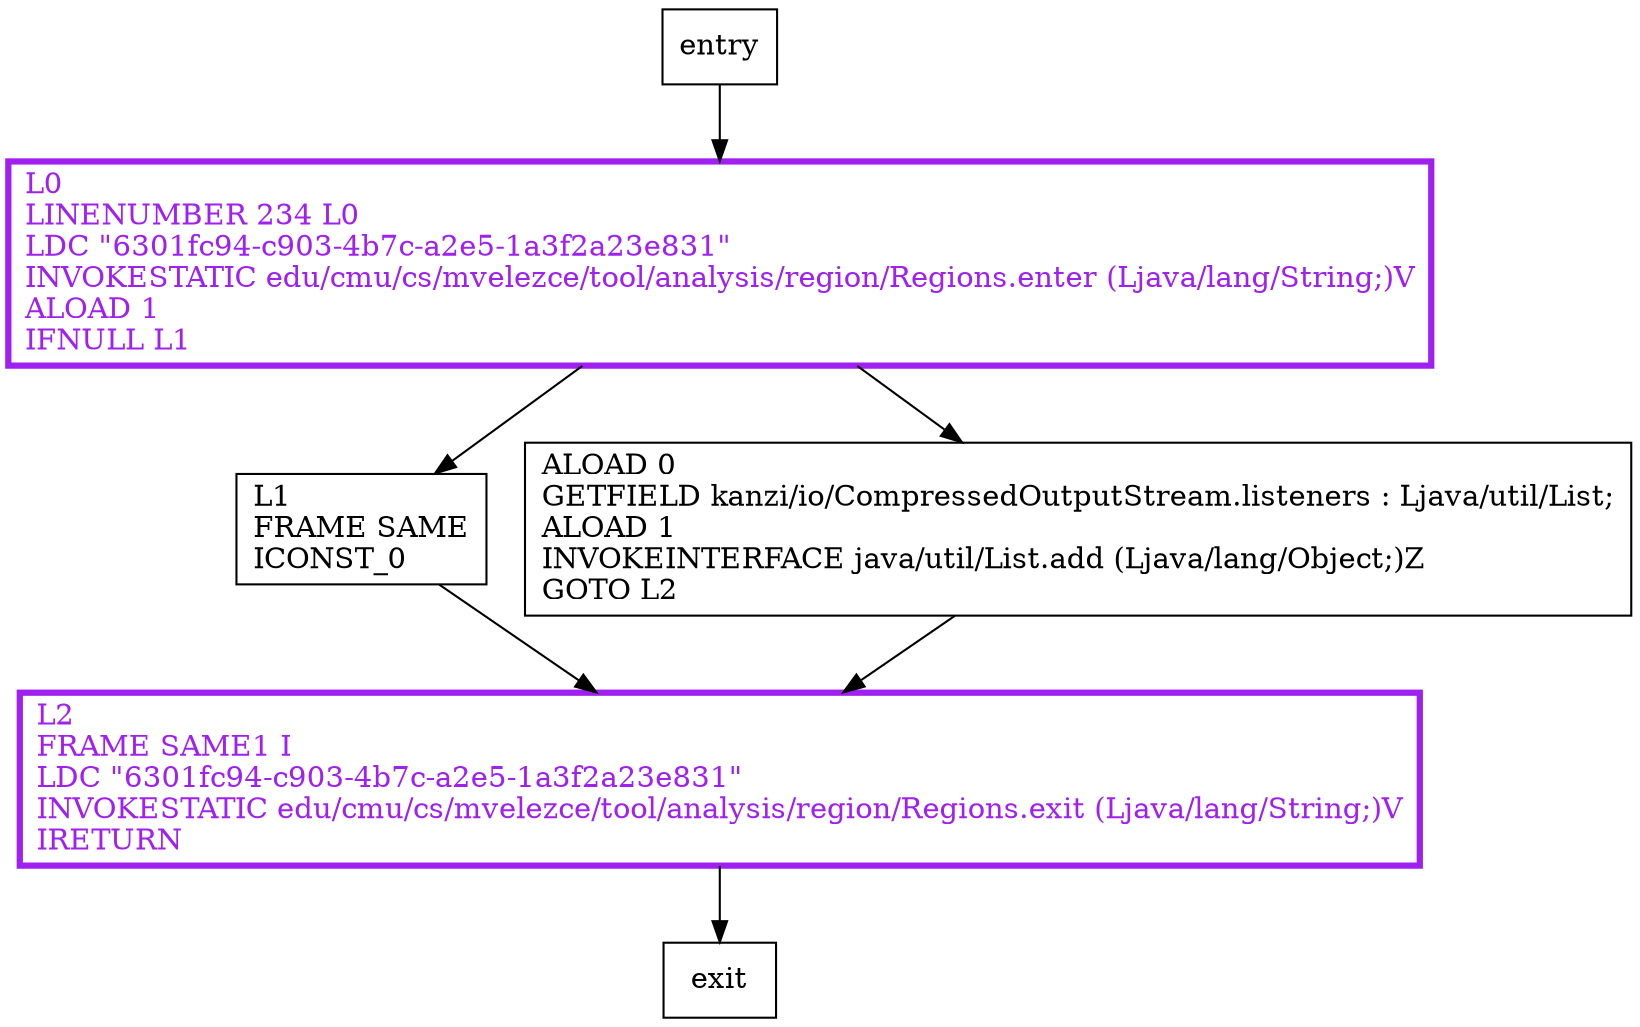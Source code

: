 digraph addListener {
node [shape=record];
1667643570 [label="L0\lLINENUMBER 234 L0\lLDC \"6301fc94-c903-4b7c-a2e5-1a3f2a23e831\"\lINVOKESTATIC edu/cmu/cs/mvelezce/tool/analysis/region/Regions.enter (Ljava/lang/String;)V\lALOAD 1\lIFNULL L1\l"];
1386207405 [label="L1\lFRAME SAME\lICONST_0\l"];
866393364 [label="ALOAD 0\lGETFIELD kanzi/io/CompressedOutputStream.listeners : Ljava/util/List;\lALOAD 1\lINVOKEINTERFACE java/util/List.add (Ljava/lang/Object;)Z\lGOTO L2\l"];
632021823 [label="L2\lFRAME SAME1 I\lLDC \"6301fc94-c903-4b7c-a2e5-1a3f2a23e831\"\lINVOKESTATIC edu/cmu/cs/mvelezce/tool/analysis/region/Regions.exit (Ljava/lang/String;)V\lIRETURN\l"];
entry;
exit;
entry -> 1667643570;
1667643570 -> 1386207405;
1667643570 -> 866393364;
1386207405 -> 632021823;
866393364 -> 632021823;
632021823 -> exit;
1667643570[fontcolor="purple", penwidth=3, color="purple"];
632021823[fontcolor="purple", penwidth=3, color="purple"];
}
